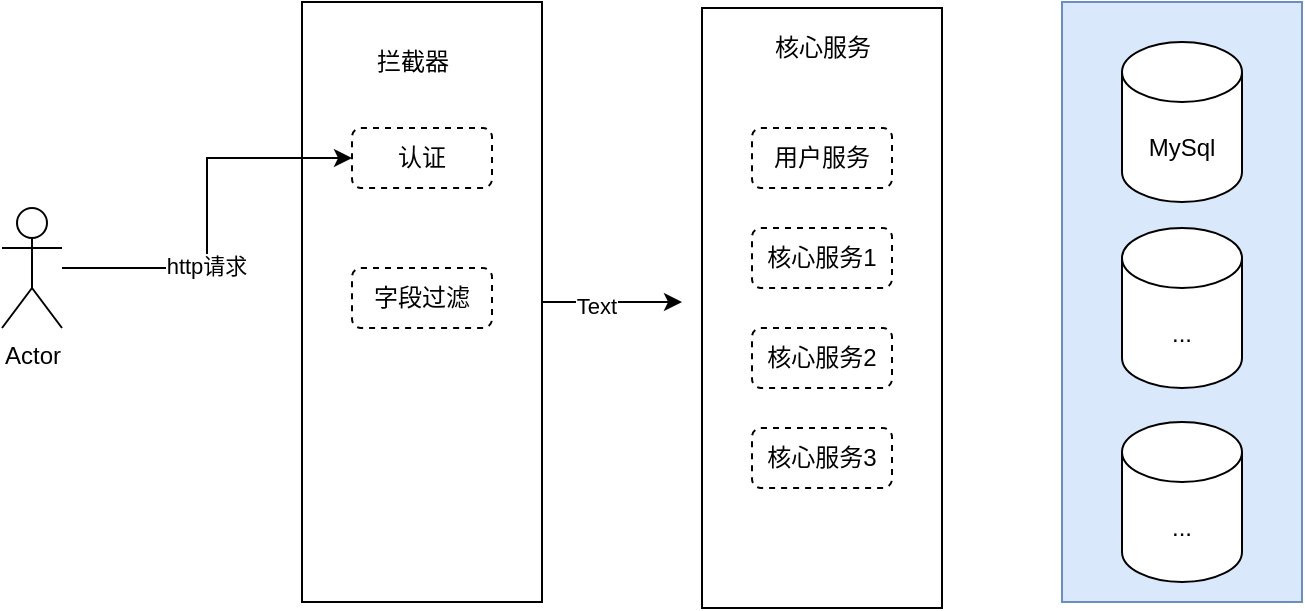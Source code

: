 <mxfile version="14.6.12" type="github">
  <diagram id="ABEOSID_SHD5qHv0914J" name="第 1 页">
    <mxGraphModel dx="1127" dy="771" grid="1" gridSize="10" guides="1" tooltips="1" connect="1" arrows="1" fold="1" page="1" pageScale="1" pageWidth="827" pageHeight="1169" math="0" shadow="0">
      <root>
        <mxCell id="0" />
        <mxCell id="1" parent="0" />
        <mxCell id="ohyRv_92SgE4qDxSToRl-28" value="" style="rounded=0;whiteSpace=wrap;html=1;fillColor=#dae8fc;strokeColor=#6c8ebf;" vertex="1" parent="1">
          <mxGeometry x="590" y="210" width="120" height="300" as="geometry" />
        </mxCell>
        <mxCell id="ohyRv_92SgE4qDxSToRl-46" style="edgeStyle=orthogonalEdgeStyle;rounded=0;orthogonalLoop=1;jettySize=auto;html=1;exitX=1;exitY=0.5;exitDx=0;exitDy=0;" edge="1" parent="1" source="ohyRv_92SgE4qDxSToRl-20">
          <mxGeometry relative="1" as="geometry">
            <mxPoint x="400" y="360" as="targetPoint" />
          </mxGeometry>
        </mxCell>
        <mxCell id="ohyRv_92SgE4qDxSToRl-47" value="Text" style="edgeLabel;html=1;align=center;verticalAlign=middle;resizable=0;points=[];" vertex="1" connectable="0" parent="ohyRv_92SgE4qDxSToRl-46">
          <mxGeometry x="-0.229" y="-2" relative="1" as="geometry">
            <mxPoint as="offset" />
          </mxGeometry>
        </mxCell>
        <mxCell id="ohyRv_92SgE4qDxSToRl-20" value="" style="rounded=0;whiteSpace=wrap;html=1;" vertex="1" parent="1">
          <mxGeometry x="210" y="210" width="120" height="300" as="geometry" />
        </mxCell>
        <mxCell id="ohyRv_92SgE4qDxSToRl-16" value="字段过滤" style="rounded=1;whiteSpace=wrap;html=1;dashed=1;" vertex="1" parent="1">
          <mxGeometry x="235" y="343" width="70" height="30" as="geometry" />
        </mxCell>
        <mxCell id="ohyRv_92SgE4qDxSToRl-44" style="edgeStyle=orthogonalEdgeStyle;rounded=0;orthogonalLoop=1;jettySize=auto;html=1;entryX=0;entryY=0.5;entryDx=0;entryDy=0;" edge="1" parent="1" source="ohyRv_92SgE4qDxSToRl-19" target="ohyRv_92SgE4qDxSToRl-43">
          <mxGeometry relative="1" as="geometry" />
        </mxCell>
        <mxCell id="ohyRv_92SgE4qDxSToRl-45" value="http请求" style="edgeLabel;html=1;align=center;verticalAlign=middle;resizable=0;points=[];" vertex="1" connectable="0" parent="ohyRv_92SgE4qDxSToRl-44">
          <mxGeometry x="-0.263" y="1" relative="1" as="geometry">
            <mxPoint as="offset" />
          </mxGeometry>
        </mxCell>
        <mxCell id="ohyRv_92SgE4qDxSToRl-19" value="Actor" style="shape=umlActor;verticalLabelPosition=bottom;verticalAlign=top;html=1;outlineConnect=0;" vertex="1" parent="1">
          <mxGeometry x="60" y="313" width="30" height="60" as="geometry" />
        </mxCell>
        <mxCell id="ohyRv_92SgE4qDxSToRl-22" value="拦截器" style="text;html=1;align=center;verticalAlign=middle;resizable=0;points=[];autosize=1;strokeColor=none;" vertex="1" parent="1">
          <mxGeometry x="240" y="230" width="50" height="20" as="geometry" />
        </mxCell>
        <mxCell id="ohyRv_92SgE4qDxSToRl-24" value="..." style="shape=cylinder3;whiteSpace=wrap;html=1;boundedLbl=1;backgroundOutline=1;size=15;" vertex="1" parent="1">
          <mxGeometry x="620" y="323" width="60" height="80" as="geometry" />
        </mxCell>
        <mxCell id="ohyRv_92SgE4qDxSToRl-25" value="MySql" style="shape=cylinder3;whiteSpace=wrap;html=1;boundedLbl=1;backgroundOutline=1;size=15;" vertex="1" parent="1">
          <mxGeometry x="620" y="230" width="60" height="80" as="geometry" />
        </mxCell>
        <mxCell id="ohyRv_92SgE4qDxSToRl-26" value="..." style="shape=cylinder3;whiteSpace=wrap;html=1;boundedLbl=1;backgroundOutline=1;size=15;" vertex="1" parent="1">
          <mxGeometry x="620" y="420" width="60" height="80" as="geometry" />
        </mxCell>
        <mxCell id="ohyRv_92SgE4qDxSToRl-36" value="" style="rounded=0;whiteSpace=wrap;html=1;" vertex="1" parent="1">
          <mxGeometry x="410" y="213" width="120" height="300" as="geometry" />
        </mxCell>
        <mxCell id="ohyRv_92SgE4qDxSToRl-37" value="核心服务" style="text;html=1;align=center;verticalAlign=middle;resizable=0;points=[];autosize=1;strokeColor=none;" vertex="1" parent="1">
          <mxGeometry x="440" y="223" width="60" height="20" as="geometry" />
        </mxCell>
        <mxCell id="ohyRv_92SgE4qDxSToRl-38" value="用户服务" style="rounded=1;whiteSpace=wrap;html=1;dashed=1;" vertex="1" parent="1">
          <mxGeometry x="435" y="273" width="70" height="30" as="geometry" />
        </mxCell>
        <mxCell id="ohyRv_92SgE4qDxSToRl-39" value="核心服务1" style="rounded=1;whiteSpace=wrap;html=1;dashed=1;" vertex="1" parent="1">
          <mxGeometry x="435" y="323" width="70" height="30" as="geometry" />
        </mxCell>
        <mxCell id="ohyRv_92SgE4qDxSToRl-40" value="核心服务2" style="rounded=1;whiteSpace=wrap;html=1;dashed=1;" vertex="1" parent="1">
          <mxGeometry x="435" y="373" width="70" height="30" as="geometry" />
        </mxCell>
        <mxCell id="ohyRv_92SgE4qDxSToRl-41" value="核心服务3" style="rounded=1;whiteSpace=wrap;html=1;dashed=1;" vertex="1" parent="1">
          <mxGeometry x="435" y="423" width="70" height="30" as="geometry" />
        </mxCell>
        <mxCell id="ohyRv_92SgE4qDxSToRl-43" value="认证" style="rounded=1;whiteSpace=wrap;html=1;dashed=1;" vertex="1" parent="1">
          <mxGeometry x="235" y="273" width="70" height="30" as="geometry" />
        </mxCell>
      </root>
    </mxGraphModel>
  </diagram>
</mxfile>
